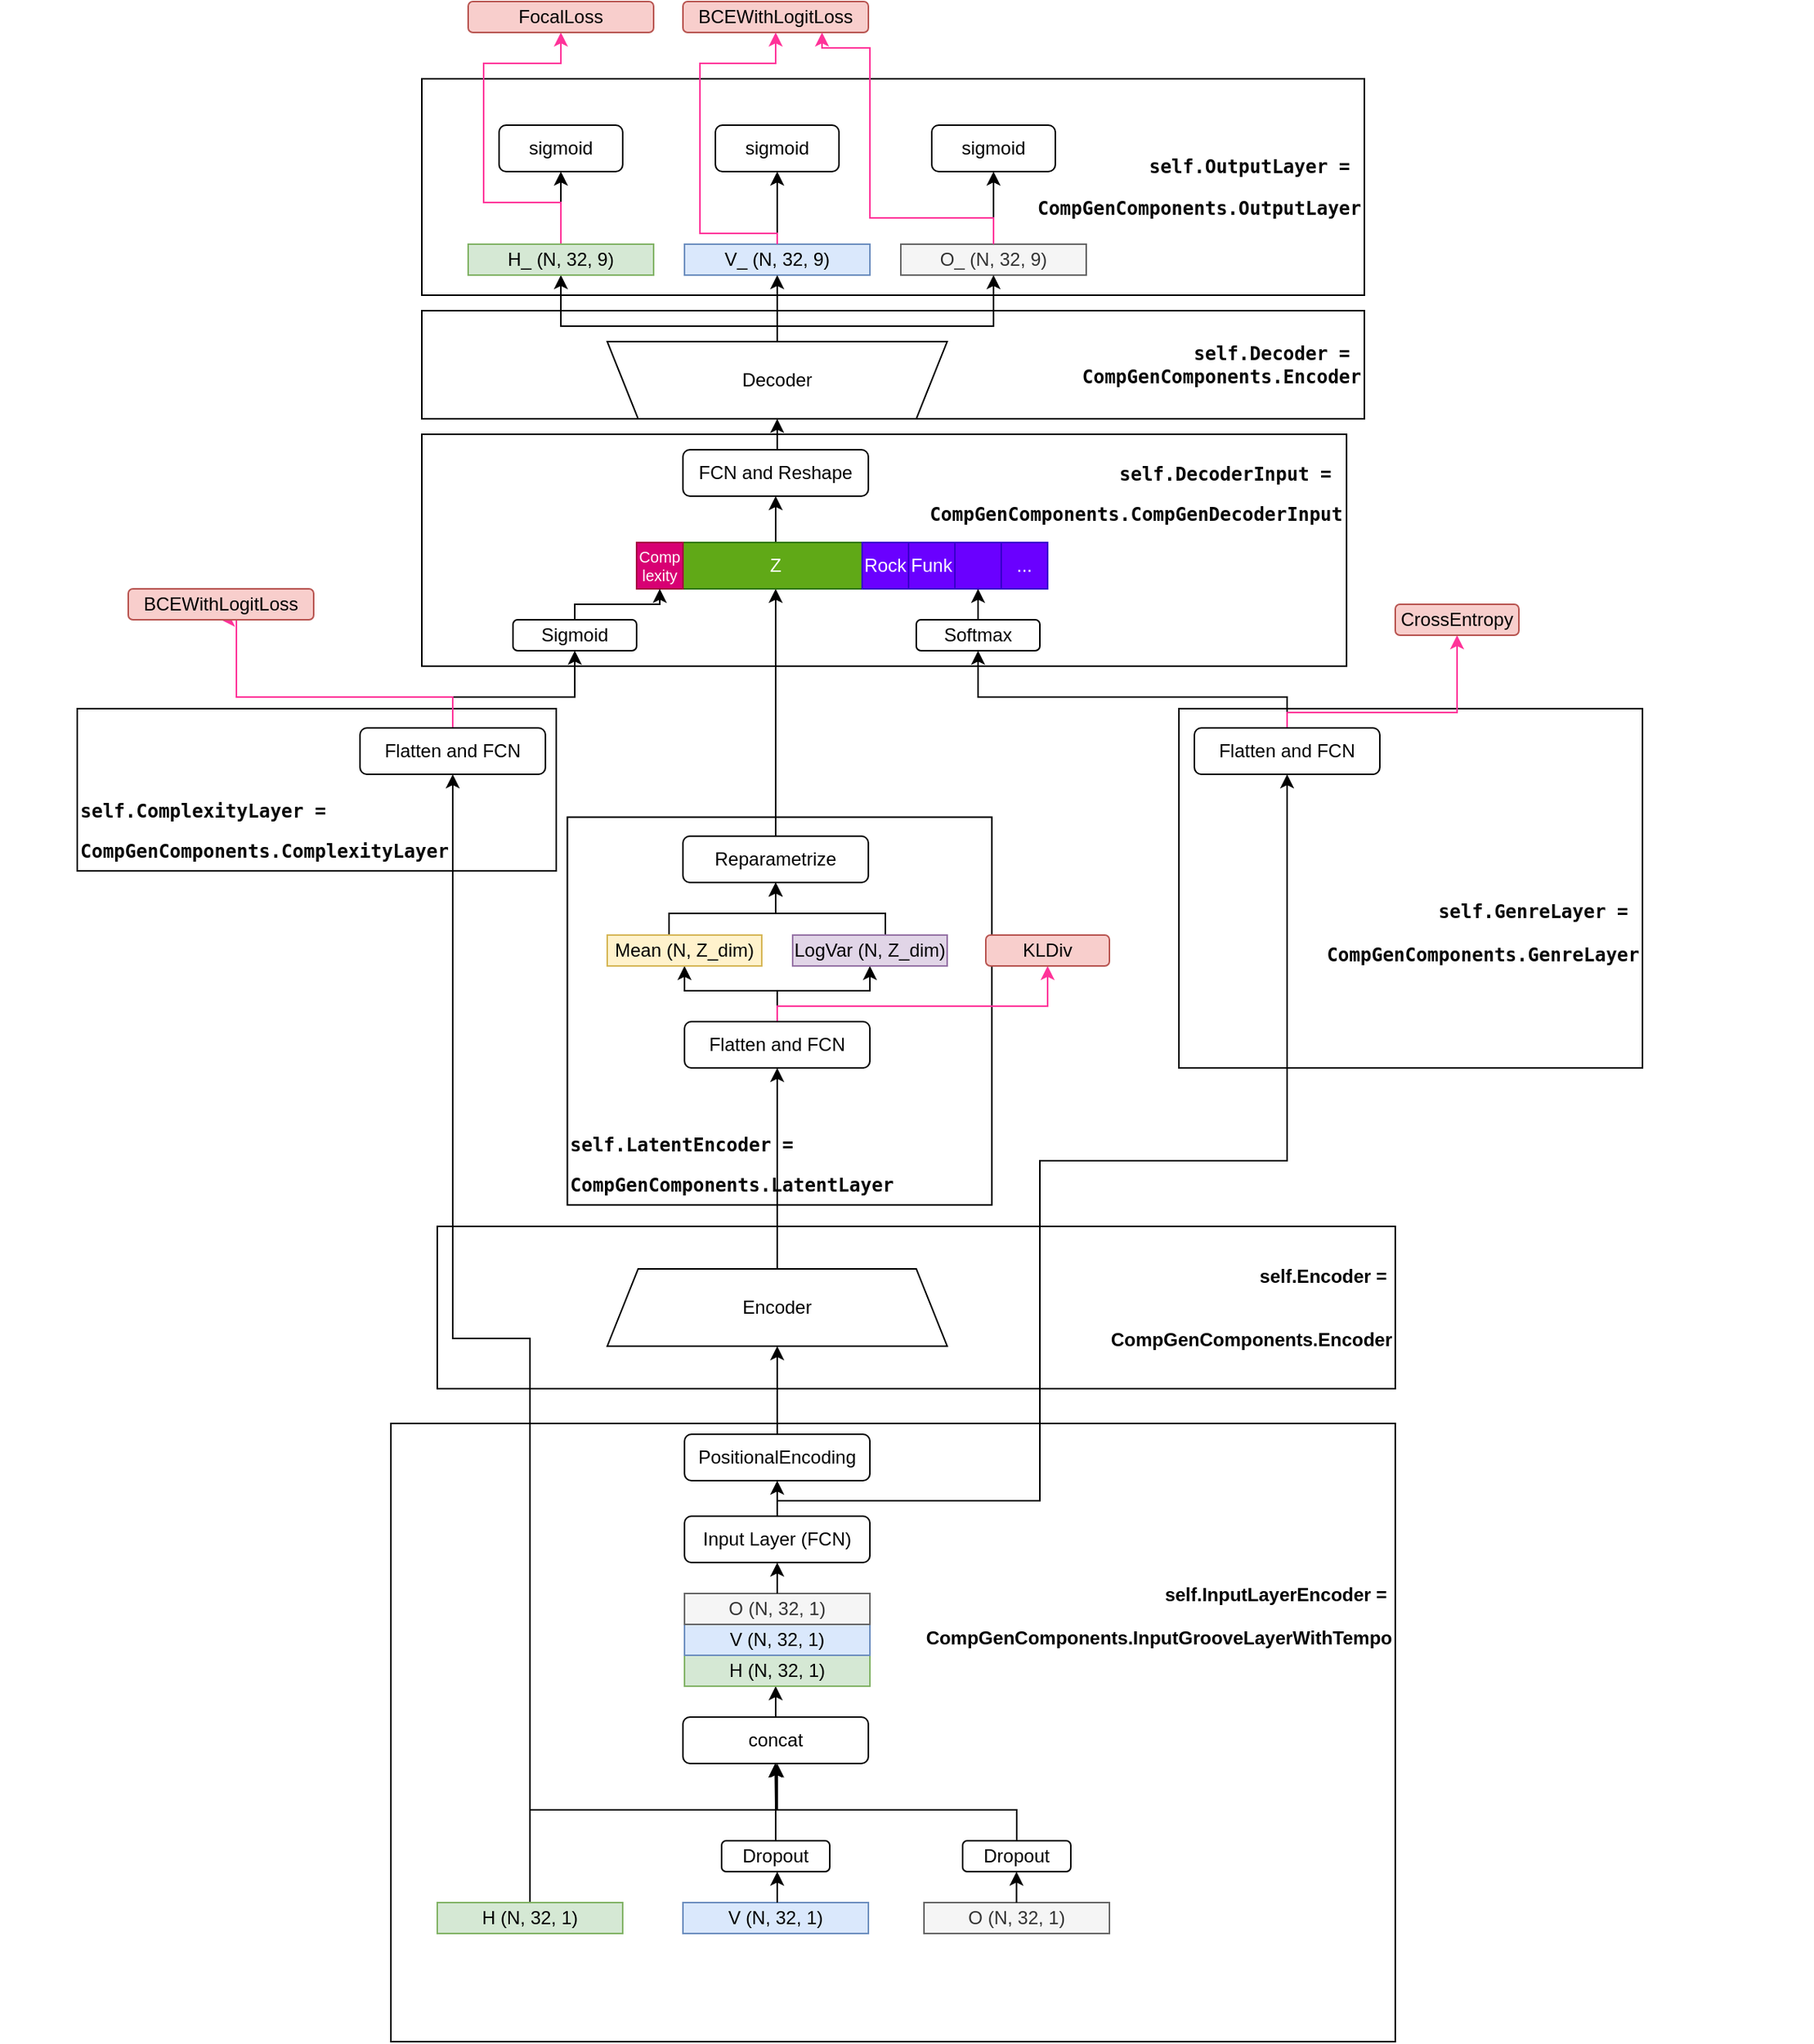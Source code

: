 <mxfile version="21.6.1" type="device">
  <diagram name="Page-1" id="NQa1cD9yoGFF-2M4kGZS">
    <mxGraphModel dx="3439" dy="2564" grid="1" gridSize="10" guides="1" tooltips="1" connect="1" arrows="1" fold="1" page="1" pageScale="1" pageWidth="850" pageHeight="1100" math="0" shadow="0">
      <root>
        <mxCell id="0" />
        <mxCell id="1" parent="0" />
        <mxCell id="DQ1VLmd9Tk6c67iTof-k-62" value="&lt;pre style=&quot;border-color: var(--border-color); color: rgb(8, 8, 8); font-style: normal; font-variant-ligatures: normal; font-variant-caps: normal; font-weight: 700; letter-spacing: normal; orphans: 2; text-indent: 0px; text-transform: none; widows: 2; word-spacing: 0px; -webkit-text-stroke-width: 0px; background-color: rgb(255, 255, 255); text-decoration-thickness: initial; text-decoration-style: initial; text-decoration-color: initial; font-family: &amp;quot;JetBrains Mono&amp;quot;, monospace;&quot;&gt;&lt;div style=&quot;&quot;&gt;&lt;pre style=&quot;font-family: &amp;quot;JetBrains Mono&amp;quot;, monospace;&quot;&gt;&lt;font style=&quot;font-size: 12px;&quot;&gt;self.Decoder = &lt;br&gt;CompGenComponents.Encoder&lt;/font&gt;&lt;/pre&gt;&lt;/div&gt;&lt;/pre&gt;" style="rounded=0;whiteSpace=wrap;html=1;container=0;align=right;" parent="1" vertex="1">
          <mxGeometry x="200" y="180" width="610" height="70" as="geometry" />
        </mxCell>
        <mxCell id="DQ1VLmd9Tk6c67iTof-k-55" value="" style="group" parent="1" vertex="1" connectable="0">
          <mxGeometry x="200" y="260" width="610" height="150" as="geometry" />
        </mxCell>
        <mxCell id="DQ1VLmd9Tk6c67iTof-k-52" value="&lt;pre style=&quot;border-color: var(--border-color); color: rgb(8, 8, 8); font-size: 22px; font-weight: 700; background-color: rgb(255, 255, 255); font-family: &amp;quot;JetBrains Mono&amp;quot;, monospace;&quot;&gt;&lt;div style=&quot;&quot;&gt;&lt;span style=&quot;font-size: 12px; white-space: normal;&quot;&gt;self.DecoderInput =&amp;nbsp;&lt;/span&gt;&lt;/div&gt;&lt;font style=&quot;border-color: var(--border-color); font-size: 12px;&quot;&gt;CompGenComponents.CompGenDecoderInput&lt;br/&gt;&lt;br/&gt;&lt;br/&gt;&lt;br/&gt;&lt;/font&gt;&lt;/pre&gt;" style="rounded=0;whiteSpace=wrap;html=1;container=0;align=right;" parent="DQ1VLmd9Tk6c67iTof-k-55" vertex="1">
          <mxGeometry width="598.43" height="150" as="geometry" />
        </mxCell>
        <mxCell id="DQ1VLmd9Tk6c67iTof-k-64" value="&lt;pre style=&quot;border-color: var(--border-color); color: rgb(8, 8, 8); font-style: normal; font-variant-ligatures: normal; font-variant-caps: normal; font-weight: 700; letter-spacing: normal; orphans: 2; text-indent: 0px; text-transform: none; widows: 2; word-spacing: 0px; -webkit-text-stroke-width: 0px; background-color: rgb(255, 255, 255); text-decoration-thickness: initial; text-decoration-style: initial; text-decoration-color: initial; font-family: &amp;quot;JetBrains Mono&amp;quot;, monospace;&quot;&gt;&lt;div style=&quot;&quot;&gt;&lt;pre style=&quot;font-family: &amp;quot;JetBrains Mono&amp;quot;, monospace;&quot;&gt;&lt;div&gt;&lt;pre style=&quot;font-family: &amp;quot;JetBrains Mono&amp;quot;, monospace;&quot;&gt;self.OutputLayer = &lt;/pre&gt;&lt;pre style=&quot;font-family: &amp;quot;JetBrains Mono&amp;quot;, monospace;&quot;&gt;CompGenComponents.OutputLayer&lt;/pre&gt;&lt;/div&gt;&lt;/pre&gt;&lt;/div&gt;&lt;/pre&gt;" style="rounded=0;whiteSpace=wrap;html=1;container=0;align=right;" parent="DQ1VLmd9Tk6c67iTof-k-55" vertex="1">
          <mxGeometry y="-230" width="610" height="140" as="geometry" />
        </mxCell>
        <mxCell id="DQ1VLmd9Tk6c67iTof-k-49" value="" style="group" parent="1" vertex="1" connectable="0">
          <mxGeometry x="294.2" y="560" width="305.8" height="230" as="geometry" />
        </mxCell>
        <mxCell id="DQ1VLmd9Tk6c67iTof-k-47" value="" style="group" parent="DQ1VLmd9Tk6c67iTof-k-49" vertex="1" connectable="0">
          <mxGeometry y="-52.273" width="280.0" height="250.909" as="geometry" />
        </mxCell>
        <mxCell id="DQ1VLmd9Tk6c67iTof-k-44" value="&lt;pre style=&quot;border-color: var(--border-color); color: rgb(8, 8, 8); font-size: 22px; font-weight: 700; background-color: rgb(255, 255, 255); font-family: &amp;quot;JetBrains Mono&amp;quot;, monospace;&quot;&gt;&lt;font style=&quot;border-color: var(--border-color); font-size: 12px;&quot;&gt;&lt;br&gt;&lt;/font&gt;&lt;/pre&gt;&lt;pre style=&quot;border-color: var(--border-color); color: rgb(8, 8, 8); font-size: 22px; font-weight: 700; background-color: rgb(255, 255, 255); font-family: &amp;quot;JetBrains Mono&amp;quot;, monospace;&quot;&gt;&lt;font style=&quot;border-color: var(--border-color); font-size: 12px;&quot;&gt;&lt;br&gt;&lt;/font&gt;&lt;/pre&gt;&lt;pre style=&quot;border-color: var(--border-color); color: rgb(8, 8, 8); font-size: 22px; font-weight: 700; background-color: rgb(255, 255, 255); font-family: &amp;quot;JetBrains Mono&amp;quot;, monospace;&quot;&gt;&lt;font style=&quot;border-color: var(--border-color); font-size: 12px;&quot;&gt;&lt;br&gt;&lt;/font&gt;&lt;/pre&gt;&lt;pre style=&quot;border-color: var(--border-color); color: rgb(8, 8, 8); font-size: 22px; font-weight: 700; background-color: rgb(255, 255, 255); font-family: &amp;quot;JetBrains Mono&amp;quot;, monospace;&quot;&gt;&lt;font style=&quot;border-color: var(--border-color); font-size: 12px;&quot;&gt;&lt;br&gt;&lt;/font&gt;&lt;/pre&gt;&lt;pre style=&quot;border-color: var(--border-color); color: rgb(8, 8, 8); font-size: 22px; font-weight: 700; background-color: rgb(255, 255, 255); font-family: &amp;quot;JetBrains Mono&amp;quot;, monospace;&quot;&gt;&lt;font style=&quot;border-color: var(--border-color); font-size: 12px;&quot;&gt;self.LatentEncoder = &lt;br style=&quot;border-color: var(--border-color);&quot;&gt;CompGenComponents.LatentLayer&lt;/font&gt;&lt;/pre&gt;" style="rounded=0;whiteSpace=wrap;html=1;container=0;align=left;" parent="DQ1VLmd9Tk6c67iTof-k-47" vertex="1">
          <mxGeometry width="274.689" height="250.909" as="geometry" />
        </mxCell>
        <mxCell id="DQ1VLmd9Tk6c67iTof-k-36" value="" style="group" parent="1" vertex="1" connectable="0">
          <mxGeometry x="-73" y="437.5" width="360" height="105" as="geometry" />
        </mxCell>
        <mxCell id="DQ1VLmd9Tk6c67iTof-k-37" value="&lt;pre style=&quot;border-color: var(--border-color); color: rgb(8, 8, 8); font-weight: 700; background-color: rgb(255, 255, 255); font-family: &amp;quot;JetBrains Mono&amp;quot;, monospace;&quot;&gt;&lt;br&gt;&lt;/pre&gt;&lt;pre style=&quot;border-color: var(--border-color); color: rgb(8, 8, 8); font-weight: 700; background-color: rgb(255, 255, 255); font-family: &amp;quot;JetBrains Mono&amp;quot;, monospace;&quot;&gt;&lt;br&gt;&lt;/pre&gt;&lt;pre style=&quot;border-color: var(--border-color); color: rgb(8, 8, 8); font-weight: 700; background-color: rgb(255, 255, 255); font-family: &amp;quot;JetBrains Mono&amp;quot;, monospace;&quot;&gt;self.ComplexityLayer = &lt;/pre&gt;&lt;pre style=&quot;border-color: var(--border-color); color: rgb(8, 8, 8); font-weight: 700; background-color: rgb(255, 255, 255); font-family: &amp;quot;JetBrains Mono&amp;quot;, monospace;&quot;&gt;CompGenComponents.ComplexityLayer&lt;/pre&gt;" style="rounded=0;whiteSpace=wrap;html=1;align=left;" parent="DQ1VLmd9Tk6c67iTof-k-36" vertex="1">
          <mxGeometry x="50" width="310" height="105" as="geometry" />
        </mxCell>
        <mxCell id="DQ1VLmd9Tk6c67iTof-k-35" value="" style="group" parent="1" vertex="1" connectable="0">
          <mxGeometry x="690" y="437.5" width="390" height="232.5" as="geometry" />
        </mxCell>
        <mxCell id="DQ1VLmd9Tk6c67iTof-k-33" value="&lt;pre style=&quot;border-color: var(--border-color); color: rgb(8, 8, 8); font-weight: 700; background-color: rgb(255, 255, 255); font-family: &amp;quot;JetBrains Mono&amp;quot;, monospace;&quot;&gt;&lt;div style=&quot;&quot;&gt;&lt;span style=&quot;white-space: normal;&quot;&gt;&lt;br&gt;&lt;/span&gt;&lt;/div&gt;&lt;div style=&quot;&quot;&gt;&lt;span style=&quot;white-space: normal;&quot;&gt;&lt;br&gt;&lt;/span&gt;&lt;/div&gt;&lt;div style=&quot;&quot;&gt;&lt;span style=&quot;white-space: normal;&quot;&gt;&lt;br&gt;&lt;/span&gt;&lt;/div&gt;&lt;div style=&quot;&quot;&gt;&lt;span style=&quot;white-space: normal;&quot;&gt;&lt;br&gt;&lt;/span&gt;&lt;/div&gt;&lt;div style=&quot;&quot;&gt;&lt;span style=&quot;white-space: normal;&quot;&gt;self.GenreLayer =&amp;nbsp;&lt;/span&gt;&lt;/div&gt;&lt;br style=&quot;border-color: var(--border-color);&quot;&gt;CompGenComponents.GenreLayer&lt;/pre&gt;" style="rounded=0;whiteSpace=wrap;html=1;align=right;" parent="DQ1VLmd9Tk6c67iTof-k-35" vertex="1">
          <mxGeometry width="300" height="232.5" as="geometry" />
        </mxCell>
        <mxCell id="DQ1VLmd9Tk6c67iTof-k-18" value="" style="group" parent="1" vertex="1" connectable="0">
          <mxGeometry x="210" y="772.5" width="890" height="105" as="geometry" />
        </mxCell>
        <mxCell id="DQ1VLmd9Tk6c67iTof-k-27" value="" style="group" parent="DQ1VLmd9Tk6c67iTof-k-18" vertex="1" connectable="0">
          <mxGeometry width="620" height="105" as="geometry" />
        </mxCell>
        <mxCell id="DQ1VLmd9Tk6c67iTof-k-19" value="&lt;pre style=&quot;border-color: var(--border-color); font-weight: 700;&quot;&gt;&lt;font style=&quot;border-color: var(--border-color);&quot; face=&quot;Helvetica&quot;&gt;self.Encoder = &lt;br style=&quot;border-color: var(--border-color);&quot;&gt;&lt;br style=&quot;border-color: var(--border-color);&quot;&gt;&lt;/font&gt;&lt;/pre&gt;&lt;pre style=&quot;border-color: var(--border-color); font-weight: 700;&quot;&gt;&lt;font style=&quot;border-color: var(--border-color);&quot; face=&quot;Helvetica&quot;&gt;CompGenComponents.Encoder&lt;/font&gt;&lt;/pre&gt;" style="rounded=0;whiteSpace=wrap;html=1;align=right;" parent="DQ1VLmd9Tk6c67iTof-k-27" vertex="1">
          <mxGeometry width="620" height="105" as="geometry" />
        </mxCell>
        <mxCell id="DQ1VLmd9Tk6c67iTof-k-8" value="" style="group" parent="1" vertex="1" connectable="0">
          <mxGeometry x="180" y="900" width="650" height="400" as="geometry" />
        </mxCell>
        <mxCell id="DQ1VLmd9Tk6c67iTof-k-9" value="&lt;pre style=&quot;border-color: var(--border-color); font-size: 24px; font-weight: 700;&quot;&gt;&lt;font style=&quot;border-color: var(--border-color); font-size: 12px;&quot; face=&quot;Helvetica&quot;&gt;self.InputLayerEncoder = &lt;br style=&quot;border-color: var(--border-color);&quot;&gt;CompGenComponents.InputGrooveLayerWithTempo&lt;/font&gt;&lt;/pre&gt;&lt;pre style=&quot;border-color: var(--border-color); font-size: 24px; font-weight: 700;&quot;&gt;&lt;font style=&quot;border-color: var(--border-color); font-size: 12px;&quot; face=&quot;Helvetica&quot;&gt;&lt;br&gt;&lt;/font&gt;&lt;/pre&gt;&lt;pre style=&quot;border-color: var(--border-color); font-size: 24px; font-weight: 700;&quot;&gt;&lt;font style=&quot;border-color: var(--border-color); font-size: 12px;&quot; face=&quot;Helvetica&quot;&gt;&lt;br&gt;&lt;/font&gt;&lt;/pre&gt;&lt;pre style=&quot;border-color: var(--border-color); font-size: 24px; font-weight: 700;&quot;&gt;&lt;font style=&quot;border-color: var(--border-color); font-size: 12px;&quot; face=&quot;Helvetica&quot;&gt;&lt;br&gt;&lt;/font&gt;&lt;/pre&gt;" style="rounded=0;whiteSpace=wrap;html=1;align=right;" parent="DQ1VLmd9Tk6c67iTof-k-8" vertex="1">
          <mxGeometry width="650" height="400" as="geometry" />
        </mxCell>
        <mxCell id="9zeXcT7h1Ww5CdjPzbvc-38" style="edgeStyle=orthogonalEdgeStyle;rounded=0;orthogonalLoop=1;jettySize=auto;html=1;exitX=0.5;exitY=0;exitDx=0;exitDy=0;entryX=0.5;entryY=1;entryDx=0;entryDy=0;" parent="1" source="9zeXcT7h1Ww5CdjPzbvc-1" target="9zeXcT7h1Ww5CdjPzbvc-37" edge="1">
          <mxGeometry relative="1" as="geometry" />
        </mxCell>
        <mxCell id="9zeXcT7h1Ww5CdjPzbvc-1" value="Encoder" style="shape=trapezoid;perimeter=trapezoidPerimeter;whiteSpace=wrap;html=1;fixedSize=1;" parent="1" vertex="1">
          <mxGeometry x="320" y="800" width="220" height="50" as="geometry" />
        </mxCell>
        <mxCell id="9zeXcT7h1Ww5CdjPzbvc-16" value="" style="group" parent="1" vertex="1" connectable="0">
          <mxGeometry x="369" y="1170" width="120" height="60" as="geometry" />
        </mxCell>
        <mxCell id="9zeXcT7h1Ww5CdjPzbvc-3" value="V (N, 32, 1)" style="rounded=0;whiteSpace=wrap;html=1;fillColor=#dae8fc;strokeColor=#6c8ebf;" parent="9zeXcT7h1Ww5CdjPzbvc-16" vertex="1">
          <mxGeometry y="40" width="120" height="20" as="geometry" />
        </mxCell>
        <mxCell id="9zeXcT7h1Ww5CdjPzbvc-7" style="edgeStyle=orthogonalEdgeStyle;rounded=0;orthogonalLoop=1;jettySize=auto;html=1;exitX=0.5;exitY=1;exitDx=0;exitDy=0;" parent="9zeXcT7h1Ww5CdjPzbvc-16" source="9zeXcT7h1Ww5CdjPzbvc-3" target="9zeXcT7h1Ww5CdjPzbvc-3" edge="1">
          <mxGeometry relative="1" as="geometry" />
        </mxCell>
        <mxCell id="9zeXcT7h1Ww5CdjPzbvc-26" style="edgeStyle=orthogonalEdgeStyle;rounded=0;orthogonalLoop=1;jettySize=auto;html=1;exitX=0.5;exitY=0;exitDx=0;exitDy=0;" parent="9zeXcT7h1Ww5CdjPzbvc-16" source="9zeXcT7h1Ww5CdjPzbvc-8" edge="1">
          <mxGeometry relative="1" as="geometry">
            <mxPoint x="59.652" y="-50" as="targetPoint" />
          </mxGeometry>
        </mxCell>
        <mxCell id="9zeXcT7h1Ww5CdjPzbvc-8" value="Dropout" style="rounded=1;whiteSpace=wrap;html=1;" parent="9zeXcT7h1Ww5CdjPzbvc-16" vertex="1">
          <mxGeometry x="25" width="70" height="20" as="geometry" />
        </mxCell>
        <mxCell id="9zeXcT7h1Ww5CdjPzbvc-13" value="" style="endArrow=classic;html=1;rounded=0;entryX=0.5;entryY=1;entryDx=0;entryDy=0;" parent="9zeXcT7h1Ww5CdjPzbvc-16" edge="1">
          <mxGeometry width="50" height="50" relative="1" as="geometry">
            <mxPoint x="61" y="40" as="sourcePoint" />
            <mxPoint x="61" y="20" as="targetPoint" />
          </mxGeometry>
        </mxCell>
        <mxCell id="9zeXcT7h1Ww5CdjPzbvc-17" value="" style="group" parent="1" vertex="1" connectable="0">
          <mxGeometry x="525" y="1170" width="120" height="60" as="geometry" />
        </mxCell>
        <mxCell id="9zeXcT7h1Ww5CdjPzbvc-4" value="O (N, 32, 1)" style="rounded=0;whiteSpace=wrap;html=1;fillColor=#f5f5f5;fontColor=#333333;strokeColor=#666666;" parent="9zeXcT7h1Ww5CdjPzbvc-17" vertex="1">
          <mxGeometry y="40" width="120" height="20" as="geometry" />
        </mxCell>
        <mxCell id="9zeXcT7h1Ww5CdjPzbvc-27" style="edgeStyle=orthogonalEdgeStyle;rounded=0;orthogonalLoop=1;jettySize=auto;html=1;" parent="9zeXcT7h1Ww5CdjPzbvc-17" source="9zeXcT7h1Ww5CdjPzbvc-9" edge="1">
          <mxGeometry relative="1" as="geometry">
            <mxPoint x="-95" y="-50" as="targetPoint" />
            <Array as="points">
              <mxPoint x="60" y="-20" />
              <mxPoint x="-95" y="-20" />
            </Array>
          </mxGeometry>
        </mxCell>
        <mxCell id="9zeXcT7h1Ww5CdjPzbvc-9" value="Dropout" style="rounded=1;whiteSpace=wrap;html=1;" parent="9zeXcT7h1Ww5CdjPzbvc-17" vertex="1">
          <mxGeometry x="25" width="70" height="20" as="geometry" />
        </mxCell>
        <mxCell id="9zeXcT7h1Ww5CdjPzbvc-14" value="" style="endArrow=classic;html=1;rounded=0;entryX=0.5;entryY=1;entryDx=0;entryDy=0;" parent="9zeXcT7h1Ww5CdjPzbvc-17" edge="1">
          <mxGeometry width="50" height="50" relative="1" as="geometry">
            <mxPoint x="59.86" y="40" as="sourcePoint" />
            <mxPoint x="59.86" y="20" as="targetPoint" />
          </mxGeometry>
        </mxCell>
        <mxCell id="9zeXcT7h1Ww5CdjPzbvc-32" style="edgeStyle=orthogonalEdgeStyle;rounded=0;orthogonalLoop=1;jettySize=auto;html=1;" parent="1" source="9zeXcT7h1Ww5CdjPzbvc-23" edge="1">
          <mxGeometry relative="1" as="geometry">
            <mxPoint x="429" y="1070" as="targetPoint" />
          </mxGeometry>
        </mxCell>
        <mxCell id="9zeXcT7h1Ww5CdjPzbvc-23" value="concat" style="rounded=1;whiteSpace=wrap;html=1;" parent="1" vertex="1">
          <mxGeometry x="369" y="1090" width="120" height="30" as="geometry" />
        </mxCell>
        <mxCell id="9zeXcT7h1Ww5CdjPzbvc-25" style="edgeStyle=orthogonalEdgeStyle;rounded=0;orthogonalLoop=1;jettySize=auto;html=1;entryX=0.5;entryY=1;entryDx=0;entryDy=0;exitX=0.5;exitY=0;exitDx=0;exitDy=0;" parent="1" source="9zeXcT7h1Ww5CdjPzbvc-2" target="9zeXcT7h1Ww5CdjPzbvc-23" edge="1">
          <mxGeometry relative="1" as="geometry">
            <Array as="points">
              <mxPoint x="270" y="1150" />
              <mxPoint x="429" y="1150" />
            </Array>
            <mxPoint x="270" y="1190" as="sourcePoint" />
          </mxGeometry>
        </mxCell>
        <mxCell id="9zeXcT7h1Ww5CdjPzbvc-31" value="" style="group" parent="1" vertex="1" connectable="0">
          <mxGeometry x="370" y="1010" width="120" height="60" as="geometry" />
        </mxCell>
        <mxCell id="9zeXcT7h1Ww5CdjPzbvc-75" value="" style="group" parent="9zeXcT7h1Ww5CdjPzbvc-31" vertex="1" connectable="0">
          <mxGeometry width="120" height="60" as="geometry" />
        </mxCell>
        <mxCell id="9zeXcT7h1Ww5CdjPzbvc-28" value="H (N, 32, 1)" style="rounded=0;whiteSpace=wrap;html=1;fillColor=#d5e8d4;strokeColor=#82b366;" parent="9zeXcT7h1Ww5CdjPzbvc-75" vertex="1">
          <mxGeometry y="40" width="120" height="20" as="geometry" />
        </mxCell>
        <mxCell id="9zeXcT7h1Ww5CdjPzbvc-29" value="V (N, 32, 1)" style="rounded=0;whiteSpace=wrap;html=1;fillColor=#dae8fc;strokeColor=#6c8ebf;" parent="9zeXcT7h1Ww5CdjPzbvc-75" vertex="1">
          <mxGeometry y="20" width="120" height="20" as="geometry" />
        </mxCell>
        <mxCell id="9zeXcT7h1Ww5CdjPzbvc-30" value="O (N, 32, 1)" style="rounded=0;whiteSpace=wrap;html=1;fillColor=#f5f5f5;fontColor=#333333;strokeColor=#666666;" parent="9zeXcT7h1Ww5CdjPzbvc-75" vertex="1">
          <mxGeometry width="120" height="20" as="geometry" />
        </mxCell>
        <mxCell id="DQ1VLmd9Tk6c67iTof-k-2" style="edgeStyle=orthogonalEdgeStyle;rounded=0;orthogonalLoop=1;jettySize=auto;html=1;entryX=0.5;entryY=1;entryDx=0;entryDy=0;" parent="1" source="9zeXcT7h1Ww5CdjPzbvc-33" target="9zeXcT7h1Ww5CdjPzbvc-52" edge="1">
          <mxGeometry relative="1" as="geometry">
            <Array as="points">
              <mxPoint x="430" y="950" />
              <mxPoint x="600" y="950" />
              <mxPoint x="600" y="730" />
              <mxPoint x="760" y="730" />
            </Array>
          </mxGeometry>
        </mxCell>
        <mxCell id="rTMyLlt5xqiZMyr0EFMd-11" style="edgeStyle=orthogonalEdgeStyle;shape=connector;rounded=0;orthogonalLoop=1;jettySize=auto;html=1;entryX=0.5;entryY=1;entryDx=0;entryDy=0;labelBackgroundColor=default;strokeColor=default;fontFamily=Helvetica;fontSize=11;fontColor=default;endArrow=classic;" edge="1" parent="1" source="9zeXcT7h1Ww5CdjPzbvc-33" target="DQ1VLmd9Tk6c67iTof-k-1">
          <mxGeometry relative="1" as="geometry" />
        </mxCell>
        <mxCell id="9zeXcT7h1Ww5CdjPzbvc-33" value="Input Layer (FCN)" style="rounded=1;whiteSpace=wrap;html=1;" parent="1" vertex="1">
          <mxGeometry x="370" y="960" width="120" height="30" as="geometry" />
        </mxCell>
        <mxCell id="9zeXcT7h1Ww5CdjPzbvc-35" style="edgeStyle=orthogonalEdgeStyle;rounded=0;orthogonalLoop=1;jettySize=auto;html=1;entryX=0.5;entryY=1;entryDx=0;entryDy=0;" parent="1" source="9zeXcT7h1Ww5CdjPzbvc-30" target="9zeXcT7h1Ww5CdjPzbvc-33" edge="1">
          <mxGeometry relative="1" as="geometry">
            <Array as="points">
              <mxPoint x="430" y="1000" />
              <mxPoint x="430" y="1000" />
            </Array>
          </mxGeometry>
        </mxCell>
        <mxCell id="9zeXcT7h1Ww5CdjPzbvc-42" style="edgeStyle=orthogonalEdgeStyle;rounded=0;orthogonalLoop=1;jettySize=auto;html=1;entryX=0.5;entryY=1;entryDx=0;entryDy=0;" parent="1" source="9zeXcT7h1Ww5CdjPzbvc-37" target="9zeXcT7h1Ww5CdjPzbvc-41" edge="1">
          <mxGeometry relative="1" as="geometry" />
        </mxCell>
        <mxCell id="9zeXcT7h1Ww5CdjPzbvc-44" style="edgeStyle=orthogonalEdgeStyle;rounded=0;orthogonalLoop=1;jettySize=auto;html=1;entryX=0.5;entryY=1;entryDx=0;entryDy=0;" parent="1" source="9zeXcT7h1Ww5CdjPzbvc-37" target="9zeXcT7h1Ww5CdjPzbvc-43" edge="1">
          <mxGeometry relative="1" as="geometry" />
        </mxCell>
        <mxCell id="ZVySOKYS1OYlLSNdd-Se-39" style="edgeStyle=orthogonalEdgeStyle;shape=connector;rounded=0;orthogonalLoop=1;jettySize=auto;html=1;entryX=0.5;entryY=1;entryDx=0;entryDy=0;labelBackgroundColor=default;strokeColor=#FF3399;fontFamily=Helvetica;fontSize=11;fontColor=default;endArrow=classic;" parent="1" source="9zeXcT7h1Ww5CdjPzbvc-37" target="ZVySOKYS1OYlLSNdd-Se-38" edge="1">
          <mxGeometry relative="1" as="geometry">
            <Array as="points">
              <mxPoint x="430" y="630" />
            </Array>
          </mxGeometry>
        </mxCell>
        <mxCell id="9zeXcT7h1Ww5CdjPzbvc-37" value="Flatten and FCN" style="rounded=1;whiteSpace=wrap;html=1;" parent="1" vertex="1">
          <mxGeometry x="370" y="640" width="120" height="30" as="geometry" />
        </mxCell>
        <mxCell id="9zeXcT7h1Ww5CdjPzbvc-46" style="edgeStyle=orthogonalEdgeStyle;rounded=0;orthogonalLoop=1;jettySize=auto;html=1;entryX=0.5;entryY=1;entryDx=0;entryDy=0;" parent="1" source="9zeXcT7h1Ww5CdjPzbvc-41" target="9zeXcT7h1Ww5CdjPzbvc-45" edge="1">
          <mxGeometry relative="1" as="geometry">
            <Array as="points">
              <mxPoint x="360" y="570" />
              <mxPoint x="429" y="570" />
            </Array>
          </mxGeometry>
        </mxCell>
        <mxCell id="9zeXcT7h1Ww5CdjPzbvc-41" value="Mean (N, Z_dim)" style="rounded=0;whiteSpace=wrap;html=1;fillColor=#fff2cc;strokeColor=#d6b656;" parent="1" vertex="1">
          <mxGeometry x="320" y="584" width="100" height="20" as="geometry" />
        </mxCell>
        <mxCell id="9zeXcT7h1Ww5CdjPzbvc-47" style="edgeStyle=orthogonalEdgeStyle;rounded=0;orthogonalLoop=1;jettySize=auto;html=1;entryX=0.5;entryY=1;entryDx=0;entryDy=0;" parent="1" source="9zeXcT7h1Ww5CdjPzbvc-43" target="9zeXcT7h1Ww5CdjPzbvc-45" edge="1">
          <mxGeometry relative="1" as="geometry">
            <Array as="points">
              <mxPoint x="500" y="570" />
              <mxPoint x="429" y="570" />
            </Array>
          </mxGeometry>
        </mxCell>
        <mxCell id="9zeXcT7h1Ww5CdjPzbvc-43" value="LogVar (N, Z_dim)" style="rounded=0;whiteSpace=wrap;html=1;fillColor=#e1d5e7;strokeColor=#9673a6;" parent="1" vertex="1">
          <mxGeometry x="440" y="584" width="100" height="20" as="geometry" />
        </mxCell>
        <mxCell id="9zeXcT7h1Ww5CdjPzbvc-49" style="edgeStyle=orthogonalEdgeStyle;rounded=0;orthogonalLoop=1;jettySize=auto;html=1;exitX=0.5;exitY=0;exitDx=0;exitDy=0;entryX=0.5;entryY=1;entryDx=0;entryDy=0;" parent="1" source="9zeXcT7h1Ww5CdjPzbvc-45" target="9zeXcT7h1Ww5CdjPzbvc-48" edge="1">
          <mxGeometry relative="1" as="geometry" />
        </mxCell>
        <mxCell id="9zeXcT7h1Ww5CdjPzbvc-45" value="Reparametrize" style="rounded=1;whiteSpace=wrap;html=1;" parent="1" vertex="1">
          <mxGeometry x="369" y="520" width="120" height="30" as="geometry" />
        </mxCell>
        <mxCell id="9zeXcT7h1Ww5CdjPzbvc-51" style="edgeStyle=orthogonalEdgeStyle;rounded=0;orthogonalLoop=1;jettySize=auto;html=1;" parent="1" source="9zeXcT7h1Ww5CdjPzbvc-48" target="9zeXcT7h1Ww5CdjPzbvc-50" edge="1">
          <mxGeometry relative="1" as="geometry" />
        </mxCell>
        <mxCell id="9zeXcT7h1Ww5CdjPzbvc-48" value="Z" style="rounded=0;whiteSpace=wrap;html=1;fillColor=#60a917;strokeColor=#2D7600;fontColor=#ffffff;" parent="1" vertex="1">
          <mxGeometry x="369" y="330" width="120" height="30" as="geometry" />
        </mxCell>
        <mxCell id="9zeXcT7h1Ww5CdjPzbvc-73" style="edgeStyle=orthogonalEdgeStyle;rounded=0;orthogonalLoop=1;jettySize=auto;html=1;exitX=0.5;exitY=0;exitDx=0;exitDy=0;entryX=0.5;entryY=0;entryDx=0;entryDy=0;" parent="1" source="9zeXcT7h1Ww5CdjPzbvc-50" target="9zeXcT7h1Ww5CdjPzbvc-71" edge="1">
          <mxGeometry relative="1" as="geometry" />
        </mxCell>
        <mxCell id="9zeXcT7h1Ww5CdjPzbvc-50" value="FCN and Reshape" style="rounded=1;whiteSpace=wrap;html=1;" parent="1" vertex="1">
          <mxGeometry x="369" y="270" width="120" height="30" as="geometry" />
        </mxCell>
        <mxCell id="9zeXcT7h1Ww5CdjPzbvc-60" style="edgeStyle=orthogonalEdgeStyle;rounded=0;orthogonalLoop=1;jettySize=auto;html=1;" parent="1" source="9zeXcT7h1Ww5CdjPzbvc-52" target="9zeXcT7h1Ww5CdjPzbvc-55" edge="1">
          <mxGeometry relative="1" as="geometry">
            <Array as="points">
              <mxPoint x="760" y="430" />
              <mxPoint x="560" y="430" />
            </Array>
          </mxGeometry>
        </mxCell>
        <mxCell id="ZVySOKYS1OYlLSNdd-Se-30" style="edgeStyle=orthogonalEdgeStyle;shape=connector;rounded=0;orthogonalLoop=1;jettySize=auto;html=1;entryX=0.5;entryY=1;entryDx=0;entryDy=0;labelBackgroundColor=default;strokeColor=#FF3399;fontFamily=Helvetica;fontSize=11;fontColor=default;endArrow=classic;" parent="1" source="9zeXcT7h1Ww5CdjPzbvc-52" target="ZVySOKYS1OYlLSNdd-Se-15" edge="1">
          <mxGeometry relative="1" as="geometry">
            <Array as="points">
              <mxPoint x="760" y="440" />
              <mxPoint x="870" y="440" />
            </Array>
          </mxGeometry>
        </mxCell>
        <mxCell id="9zeXcT7h1Ww5CdjPzbvc-52" value="Flatten and FCN" style="rounded=1;whiteSpace=wrap;html=1;" parent="1" vertex="1">
          <mxGeometry x="700" y="450" width="120" height="30" as="geometry" />
        </mxCell>
        <mxCell id="ZVySOKYS1OYlLSNdd-Se-12" style="edgeStyle=orthogonalEdgeStyle;rounded=0;orthogonalLoop=1;jettySize=auto;html=1;entryX=0.5;entryY=1;entryDx=0;entryDy=0;" parent="1" source="9zeXcT7h1Ww5CdjPzbvc-55" target="9zeXcT7h1Ww5CdjPzbvc-59" edge="1">
          <mxGeometry relative="1" as="geometry" />
        </mxCell>
        <mxCell id="9zeXcT7h1Ww5CdjPzbvc-55" value="Softmax" style="rounded=1;whiteSpace=wrap;html=1;" parent="1" vertex="1">
          <mxGeometry x="520" y="380" width="80" height="20" as="geometry" />
        </mxCell>
        <mxCell id="9zeXcT7h1Ww5CdjPzbvc-69" value="Comp&lt;br style=&quot;font-size: 10px;&quot;&gt;lexity" style="rounded=0;whiteSpace=wrap;html=1;fontSize=10;fillColor=#d80073;fontColor=#ffffff;strokeColor=#A50040;" parent="1" vertex="1">
          <mxGeometry x="339" y="330" width="30" height="30" as="geometry" />
        </mxCell>
        <mxCell id="9zeXcT7h1Ww5CdjPzbvc-74" value="" style="group" parent="1" vertex="1" connectable="0">
          <mxGeometry x="320" y="200" width="220" height="50" as="geometry" />
        </mxCell>
        <mxCell id="9zeXcT7h1Ww5CdjPzbvc-71" value="" style="shape=trapezoid;perimeter=trapezoidPerimeter;whiteSpace=wrap;html=1;fixedSize=1;rotation=-180;" parent="9zeXcT7h1Ww5CdjPzbvc-74" vertex="1">
          <mxGeometry width="220" height="50" as="geometry" />
        </mxCell>
        <mxCell id="9zeXcT7h1Ww5CdjPzbvc-72" value="Decoder" style="text;html=1;strokeColor=none;fillColor=none;align=center;verticalAlign=middle;whiteSpace=wrap;rounded=0;" parent="9zeXcT7h1Ww5CdjPzbvc-74" vertex="1">
          <mxGeometry x="80" y="10" width="60" height="30" as="geometry" />
        </mxCell>
        <mxCell id="9zeXcT7h1Ww5CdjPzbvc-86" value="" style="group" parent="1" vertex="1" connectable="0">
          <mxGeometry x="230" y="300" width="683.04" height="60" as="geometry" />
        </mxCell>
        <mxCell id="9zeXcT7h1Ww5CdjPzbvc-85" value="O_ (N, 32, 9)" style="rounded=0;whiteSpace=wrap;html=1;fillColor=#f5f5f5;fontColor=#333333;strokeColor=#666666;container=0;" parent="9zeXcT7h1Ww5CdjPzbvc-86" vertex="1">
          <mxGeometry x="280" y="-163" width="120" height="20" as="geometry" />
        </mxCell>
        <mxCell id="9zeXcT7h1Ww5CdjPzbvc-84" value="V_ (N, 32, 9)" style="rounded=0;whiteSpace=wrap;html=1;fillColor=#dae8fc;strokeColor=#6c8ebf;container=0;" parent="9zeXcT7h1Ww5CdjPzbvc-86" vertex="1">
          <mxGeometry x="140" y="-163" width="120" height="20" as="geometry" />
        </mxCell>
        <mxCell id="9zeXcT7h1Ww5CdjPzbvc-88" style="edgeStyle=orthogonalEdgeStyle;rounded=0;orthogonalLoop=1;jettySize=auto;html=1;entryX=0.5;entryY=1;entryDx=0;entryDy=0;" parent="1" source="9zeXcT7h1Ww5CdjPzbvc-71" target="9zeXcT7h1Ww5CdjPzbvc-84" edge="1">
          <mxGeometry relative="1" as="geometry" />
        </mxCell>
        <mxCell id="9zeXcT7h1Ww5CdjPzbvc-89" style="edgeStyle=orthogonalEdgeStyle;rounded=0;orthogonalLoop=1;jettySize=auto;html=1;entryX=0.5;entryY=1;entryDx=0;entryDy=0;" parent="1" source="9zeXcT7h1Ww5CdjPzbvc-71" target="9zeXcT7h1Ww5CdjPzbvc-85" edge="1">
          <mxGeometry relative="1" as="geometry">
            <Array as="points">
              <mxPoint x="430" y="190" />
              <mxPoint x="570" y="190" />
            </Array>
          </mxGeometry>
        </mxCell>
        <mxCell id="9zeXcT7h1Ww5CdjPzbvc-90" style="edgeStyle=orthogonalEdgeStyle;rounded=0;orthogonalLoop=1;jettySize=auto;html=1;entryX=0.5;entryY=1;entryDx=0;entryDy=0;" parent="1" source="9zeXcT7h1Ww5CdjPzbvc-71" target="DQ1VLmd9Tk6c67iTof-k-58" edge="1">
          <mxGeometry relative="1" as="geometry">
            <Array as="points">
              <mxPoint x="430" y="190" />
              <mxPoint x="290" y="190" />
            </Array>
            <mxPoint x="290" y="170" as="targetPoint" />
          </mxGeometry>
        </mxCell>
        <mxCell id="rTMyLlt5xqiZMyr0EFMd-10" style="edgeStyle=orthogonalEdgeStyle;shape=connector;rounded=0;orthogonalLoop=1;jettySize=auto;html=1;entryX=0.5;entryY=1;entryDx=0;entryDy=0;labelBackgroundColor=default;strokeColor=default;fontFamily=Helvetica;fontSize=11;fontColor=default;endArrow=classic;" edge="1" parent="1" source="9zeXcT7h1Ww5CdjPzbvc-2" target="ZVySOKYS1OYlLSNdd-Se-18">
          <mxGeometry relative="1" as="geometry" />
        </mxCell>
        <mxCell id="9zeXcT7h1Ww5CdjPzbvc-2" value="H (N, 32, 1)" style="rounded=0;whiteSpace=wrap;html=1;fillColor=#d5e8d4;strokeColor=#82b366;" parent="1" vertex="1">
          <mxGeometry x="210" y="1210" width="120" height="20" as="geometry" />
        </mxCell>
        <mxCell id="ZVySOKYS1OYlLSNdd-Se-2" value="sigmoid" style="rounded=1;whiteSpace=wrap;html=1;" parent="1" vertex="1">
          <mxGeometry x="250" y="60" width="80" height="30" as="geometry" />
        </mxCell>
        <mxCell id="ZVySOKYS1OYlLSNdd-Se-3" style="edgeStyle=orthogonalEdgeStyle;rounded=0;orthogonalLoop=1;jettySize=auto;html=1;entryX=0.5;entryY=1;entryDx=0;entryDy=0;" parent="1" source="DQ1VLmd9Tk6c67iTof-k-58" edge="1">
          <mxGeometry relative="1" as="geometry">
            <mxPoint x="290" y="150" as="sourcePoint" />
            <mxPoint x="290" y="90" as="targetPoint" />
          </mxGeometry>
        </mxCell>
        <mxCell id="ZVySOKYS1OYlLSNdd-Se-4" value="sigmoid" style="rounded=1;whiteSpace=wrap;html=1;" parent="1" vertex="1">
          <mxGeometry x="390" y="60" width="80" height="30" as="geometry" />
        </mxCell>
        <mxCell id="ZVySOKYS1OYlLSNdd-Se-5" value="sigmoid" style="rounded=1;whiteSpace=wrap;html=1;" parent="1" vertex="1">
          <mxGeometry x="530" y="60" width="80" height="30" as="geometry" />
        </mxCell>
        <mxCell id="ZVySOKYS1OYlLSNdd-Se-6" style="edgeStyle=orthogonalEdgeStyle;rounded=0;orthogonalLoop=1;jettySize=auto;html=1;" parent="1" source="9zeXcT7h1Ww5CdjPzbvc-84" target="ZVySOKYS1OYlLSNdd-Se-4" edge="1">
          <mxGeometry relative="1" as="geometry" />
        </mxCell>
        <mxCell id="ZVySOKYS1OYlLSNdd-Se-7" style="edgeStyle=orthogonalEdgeStyle;rounded=0;orthogonalLoop=1;jettySize=auto;html=1;entryX=0.5;entryY=1;entryDx=0;entryDy=0;" parent="1" source="9zeXcT7h1Ww5CdjPzbvc-85" target="ZVySOKYS1OYlLSNdd-Se-5" edge="1">
          <mxGeometry relative="1" as="geometry" />
        </mxCell>
        <mxCell id="ZVySOKYS1OYlLSNdd-Se-10" value="" style="group" parent="1" vertex="1" connectable="0">
          <mxGeometry x="485" y="330" width="120" height="30" as="geometry" />
        </mxCell>
        <mxCell id="9zeXcT7h1Ww5CdjPzbvc-56" value="Rock" style="rounded=0;whiteSpace=wrap;html=1;fillColor=#6a00ff;fontColor=#ffffff;strokeColor=#3700CC;" parent="ZVySOKYS1OYlLSNdd-Se-10" vertex="1">
          <mxGeometry width="30" height="30" as="geometry" />
        </mxCell>
        <mxCell id="9zeXcT7h1Ww5CdjPzbvc-57" value="Funk" style="rounded=0;whiteSpace=wrap;html=1;fillColor=#6a00ff;fontColor=#ffffff;strokeColor=#3700CC;" parent="ZVySOKYS1OYlLSNdd-Se-10" vertex="1">
          <mxGeometry x="30" width="30" height="30" as="geometry" />
        </mxCell>
        <mxCell id="9zeXcT7h1Ww5CdjPzbvc-58" value="..." style="rounded=0;whiteSpace=wrap;html=1;fillColor=#6a00ff;fontColor=#ffffff;strokeColor=#3700CC;" parent="ZVySOKYS1OYlLSNdd-Se-10" vertex="1">
          <mxGeometry x="90" width="30" height="30" as="geometry" />
        </mxCell>
        <mxCell id="9zeXcT7h1Ww5CdjPzbvc-59" value="" style="rounded=0;whiteSpace=wrap;html=1;fillColor=#6a00ff;fontColor=#ffffff;strokeColor=#3700CC;" parent="ZVySOKYS1OYlLSNdd-Se-10" vertex="1">
          <mxGeometry x="60" width="30" height="30" as="geometry" />
        </mxCell>
        <mxCell id="ZVySOKYS1OYlLSNdd-Se-15" value="CrossEntropy&lt;br&gt;" style="rounded=1;whiteSpace=wrap;html=1;fillColor=#f8cecc;strokeColor=#b85450;" parent="1" vertex="1">
          <mxGeometry x="830" y="370" width="80" height="20" as="geometry" />
        </mxCell>
        <mxCell id="ZVySOKYS1OYlLSNdd-Se-25" style="edgeStyle=orthogonalEdgeStyle;rounded=0;orthogonalLoop=1;jettySize=auto;html=1;entryX=0.5;entryY=1;entryDx=0;entryDy=0;" parent="1" source="ZVySOKYS1OYlLSNdd-Se-18" target="ZVySOKYS1OYlLSNdd-Se-24" edge="1">
          <mxGeometry relative="1" as="geometry">
            <Array as="points">
              <mxPoint x="220" y="430" />
              <mxPoint x="299" y="430" />
            </Array>
          </mxGeometry>
        </mxCell>
        <mxCell id="ZVySOKYS1OYlLSNdd-Se-29" style="edgeStyle=orthogonalEdgeStyle;rounded=0;orthogonalLoop=1;jettySize=auto;html=1;entryX=0.5;entryY=1;entryDx=0;entryDy=0;strokeColor=#FF3399;" parent="1" source="ZVySOKYS1OYlLSNdd-Se-18" target="ZVySOKYS1OYlLSNdd-Se-28" edge="1">
          <mxGeometry relative="1" as="geometry">
            <Array as="points">
              <mxPoint x="220" y="430" />
              <mxPoint x="80" y="430" />
              <mxPoint x="80" y="380" />
            </Array>
          </mxGeometry>
        </mxCell>
        <mxCell id="ZVySOKYS1OYlLSNdd-Se-18" value="Flatten and FCN" style="rounded=1;whiteSpace=wrap;html=1;" parent="1" vertex="1">
          <mxGeometry x="160" y="450" width="120" height="30" as="geometry" />
        </mxCell>
        <mxCell id="DQ1VLmd9Tk6c67iTof-k-50" style="edgeStyle=orthogonalEdgeStyle;rounded=0;orthogonalLoop=1;jettySize=auto;html=1;entryX=0.5;entryY=1;entryDx=0;entryDy=0;" parent="1" source="ZVySOKYS1OYlLSNdd-Se-24" target="9zeXcT7h1Ww5CdjPzbvc-69" edge="1">
          <mxGeometry relative="1" as="geometry">
            <Array as="points">
              <mxPoint x="299" y="370" />
              <mxPoint x="354" y="370" />
            </Array>
          </mxGeometry>
        </mxCell>
        <mxCell id="ZVySOKYS1OYlLSNdd-Se-24" value="Sigmoid" style="rounded=1;whiteSpace=wrap;html=1;" parent="1" vertex="1">
          <mxGeometry x="259" y="380" width="80" height="20" as="geometry" />
        </mxCell>
        <mxCell id="ZVySOKYS1OYlLSNdd-Se-28" value="BCEWithLogitLoss" style="rounded=1;whiteSpace=wrap;html=1;fillColor=#f8cecc;strokeColor=#b85450;" parent="1" vertex="1">
          <mxGeometry x="10" y="360" width="120" height="20" as="geometry" />
        </mxCell>
        <mxCell id="ZVySOKYS1OYlLSNdd-Se-31" value="BCEWithLogitLoss" style="rounded=1;whiteSpace=wrap;html=1;fillColor=#f8cecc;strokeColor=#b85450;" parent="1" vertex="1">
          <mxGeometry x="369" y="-20" width="120" height="20" as="geometry" />
        </mxCell>
        <mxCell id="ZVySOKYS1OYlLSNdd-Se-35" style="edgeStyle=orthogonalEdgeStyle;shape=connector;rounded=0;orthogonalLoop=1;jettySize=auto;html=1;entryX=0.5;entryY=1;entryDx=0;entryDy=0;labelBackgroundColor=default;strokeColor=#FF3399;fontFamily=Helvetica;fontSize=11;fontColor=default;endArrow=classic;exitX=0.5;exitY=0;exitDx=0;exitDy=0;" parent="1" source="9zeXcT7h1Ww5CdjPzbvc-84" target="ZVySOKYS1OYlLSNdd-Se-31" edge="1">
          <mxGeometry relative="1" as="geometry">
            <mxPoint x="430" y="130" as="sourcePoint" />
            <Array as="points">
              <mxPoint x="430" y="130" />
              <mxPoint x="380" y="130" />
              <mxPoint x="380" y="20" />
              <mxPoint x="429" y="20" />
            </Array>
          </mxGeometry>
        </mxCell>
        <mxCell id="ZVySOKYS1OYlLSNdd-Se-37" style="edgeStyle=orthogonalEdgeStyle;shape=connector;rounded=0;orthogonalLoop=1;jettySize=auto;html=1;entryX=0.75;entryY=1;entryDx=0;entryDy=0;labelBackgroundColor=default;strokeColor=#FF3399;fontFamily=Helvetica;fontSize=11;fontColor=default;endArrow=classic;" parent="1" source="9zeXcT7h1Ww5CdjPzbvc-85" target="ZVySOKYS1OYlLSNdd-Se-31" edge="1">
          <mxGeometry relative="1" as="geometry">
            <Array as="points">
              <mxPoint x="570" y="120" />
              <mxPoint x="490" y="120" />
              <mxPoint x="490" y="10" />
              <mxPoint x="459" y="10" />
            </Array>
          </mxGeometry>
        </mxCell>
        <mxCell id="ZVySOKYS1OYlLSNdd-Se-38" value="KLDiv" style="rounded=1;whiteSpace=wrap;html=1;fillColor=#f8cecc;strokeColor=#b85450;" parent="1" vertex="1">
          <mxGeometry x="565" y="584" width="80" height="20" as="geometry" />
        </mxCell>
        <mxCell id="DQ1VLmd9Tk6c67iTof-k-4" style="edgeStyle=orthogonalEdgeStyle;rounded=0;orthogonalLoop=1;jettySize=auto;html=1;" parent="1" source="DQ1VLmd9Tk6c67iTof-k-1" target="9zeXcT7h1Ww5CdjPzbvc-1" edge="1">
          <mxGeometry relative="1" as="geometry" />
        </mxCell>
        <mxCell id="DQ1VLmd9Tk6c67iTof-k-1" value="PositionalEncoding" style="rounded=1;whiteSpace=wrap;html=1;" parent="1" vertex="1">
          <mxGeometry x="370" y="907" width="120" height="30" as="geometry" />
        </mxCell>
        <mxCell id="rTMyLlt5xqiZMyr0EFMd-5" style="edgeStyle=orthogonalEdgeStyle;shape=connector;rounded=0;orthogonalLoop=1;jettySize=auto;html=1;labelBackgroundColor=default;strokeColor=#FF3399;fontFamily=Helvetica;fontSize=11;fontColor=default;endArrow=classic;entryX=0.5;entryY=1;entryDx=0;entryDy=0;exitX=0.5;exitY=0;exitDx=0;exitDy=0;" edge="1" parent="1" source="DQ1VLmd9Tk6c67iTof-k-58" target="rTMyLlt5xqiZMyr0EFMd-3">
          <mxGeometry relative="1" as="geometry">
            <Array as="points">
              <mxPoint x="290" y="110" />
              <mxPoint x="240" y="110" />
              <mxPoint x="240" y="20" />
              <mxPoint x="290" y="20" />
            </Array>
          </mxGeometry>
        </mxCell>
        <mxCell id="DQ1VLmd9Tk6c67iTof-k-58" value="H_ (N, 32, 9)" style="rounded=0;whiteSpace=wrap;html=1;fillColor=#d5e8d4;strokeColor=#82b366;container=0;" parent="1" vertex="1">
          <mxGeometry x="230" y="137" width="120" height="20" as="geometry" />
        </mxCell>
        <mxCell id="rTMyLlt5xqiZMyr0EFMd-3" value="FocalLoss" style="rounded=1;whiteSpace=wrap;html=1;fillColor=#f8cecc;strokeColor=#b85450;" vertex="1" parent="1">
          <mxGeometry x="230" y="-20" width="120" height="20" as="geometry" />
        </mxCell>
      </root>
    </mxGraphModel>
  </diagram>
</mxfile>
